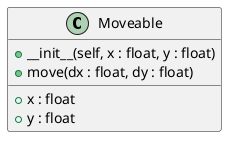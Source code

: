 @startuml
hide empty members

class Moveable {
    + __init__(self, x : float, y : float)
    + move(dx : float, dy : float)
    __
    + x : float
    + y : float
}

@enduml